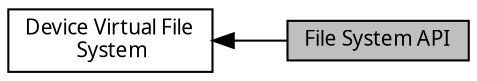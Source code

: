 digraph "File System API"
{
  edge [fontname="FreeSans.ttf",fontsize="10",labelfontname="FreeSans.ttf",labelfontsize="10"];
  node [fontname="FreeSans.ttf",fontsize="10",shape=record];
  rankdir=LR;
  Node1 [label="Device Virtual File\l System",height=0.2,width=0.4,color="black", fillcolor="white", style="filled",URL="$group___d_f_s.html",tooltip="DFS is a virtual file system in RT-Thread RTOS. "];
  Node0 [label="File System API",height=0.2,width=0.4,color="black", fillcolor="grey75", style="filled", fontcolor="black"];
  Node1->Node0 [shape=plaintext, dir="back", style="solid"];
}
